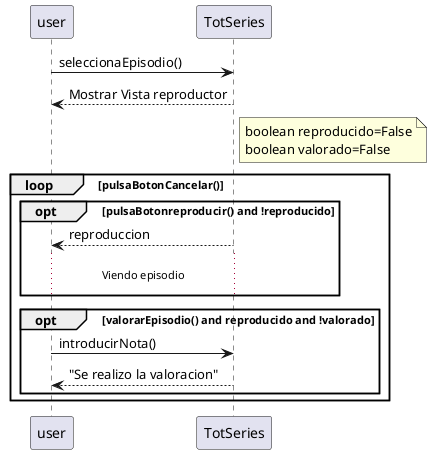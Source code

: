 @startuml
user	->	TotSeries:seleccionaEpisodio()
TotSeries --> user: Mostrar Vista reproductor

note right TotSeries
    boolean reproducido=False
    boolean valorado=False
end note
loop pulsaBotonCancelar()
    opt pulsaBotonreproducir() and !reproducido
        TotSeries --> user :reproduccion
            ... Viendo episodio ...
    end opt
    
    opt valorarEpisodio() and reproducido and !valorado
            user	->	TotSeries:introducirNota()
            TotSeries --> user: "Se realizo la valoracion"
    end opt             
end loop
@enduml